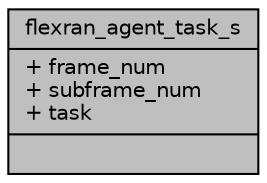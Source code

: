 digraph "flexran_agent_task_s"
{
 // LATEX_PDF_SIZE
  edge [fontname="Helvetica",fontsize="10",labelfontname="Helvetica",labelfontsize="10"];
  node [fontname="Helvetica",fontsize="10",shape=record];
  Node1 [label="{flexran_agent_task_s\n|+ frame_num\l+ subframe_num\l+ task\l|}",height=0.2,width=0.4,color="black", fillcolor="grey75", style="filled", fontcolor="black",tooltip=" "];
}
